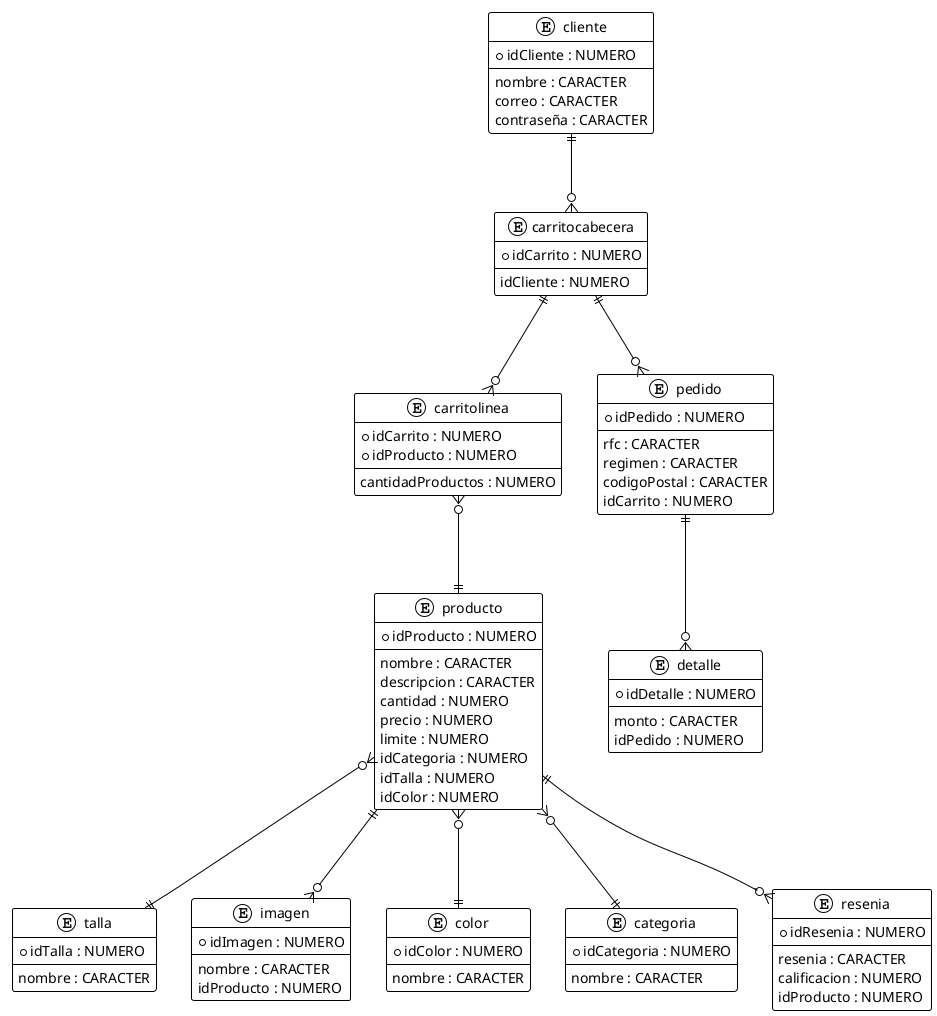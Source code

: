 @startuml entity-relationship-diagram-n0-ecommerce
!theme plain

entity cliente {
  * idCliente : NUMERO
  --
  nombre : CARACTER
  correo : CARACTER
  contraseña : CARACTER
}

entity carritocabecera {
  * idCarrito : NUMERO
  --
  idCliente : NUMERO
}

entity carritolinea {
  * idCarrito : NUMERO
  * idProducto : NUMERO
  --
  cantidadProductos : NUMERO
}

entity producto {
  * idProducto : NUMERO
  --
  nombre : CARACTER
  descripcion : CARACTER
  cantidad : NUMERO
  precio : NUMERO
  limite : NUMERO
  idCategoria : NUMERO
  idTalla : NUMERO
  idColor : NUMERO
}

entity talla {
  * idTalla : NUMERO
  --
  nombre : CARACTER
}

entity imagen {
  * idImagen : NUMERO
  --
  nombre : CARACTER
  idProducto : NUMERO
}

entity color {
  * idColor : NUMERO
  --
  nombre : CARACTER
}

entity categoria {
  * idCategoria : NUMERO
  --
  nombre : CARACTER
}

entity pedido {
  * idPedido : NUMERO
  --
  rfc : CARACTER
  regimen : CARACTER
  codigoPostal : CARACTER
  idCarrito : NUMERO
}

entity detalle {
  * idDetalle : NUMERO
  --
  monto : CARACTER
  idPedido : NUMERO
}

entity resenia {
  * idResenia : NUMERO
  --
  resenia : CARACTER
  calificacion : NUMERO
  idProducto : NUMERO
}

' Relaciones
cliente ||--o{ carritocabecera : ""
carritocabecera ||--o{ carritolinea : ""
carritocabecera ||--o{ pedido : ""
carritolinea }o--|| producto : ""
producto }o--|| talla : ""
producto }o--|| color : ""
producto }o--|| categoria : ""
producto ||--o{ imagen : ""
pedido ||--o{ detalle : ""
producto ||--o{ resenia : ""

@endumlD